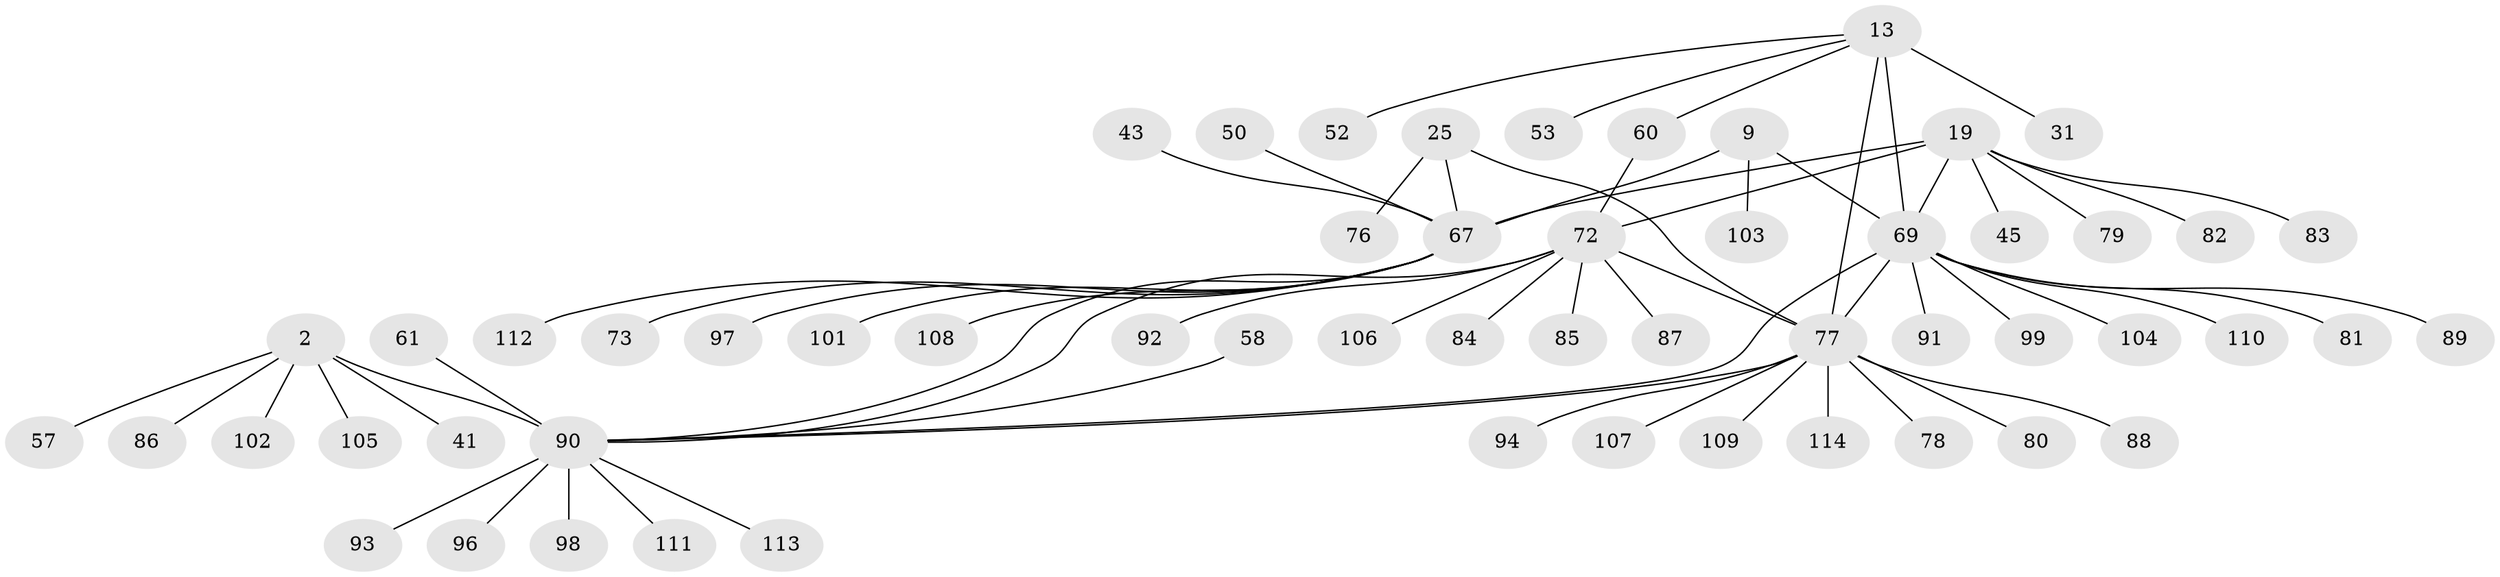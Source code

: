 // original degree distribution, {5: 0.03508771929824561, 8: 0.043859649122807015, 11: 0.017543859649122806, 10: 0.017543859649122806, 7: 0.06140350877192982, 6: 0.008771929824561403, 12: 0.008771929824561403, 9: 0.017543859649122806, 13: 0.008771929824561403, 3: 0.03508771929824561, 1: 0.6140350877192983, 2: 0.13157894736842105}
// Generated by graph-tools (version 1.1) at 2025/54/03/09/25 04:54:45]
// undirected, 57 vertices, 64 edges
graph export_dot {
graph [start="1"]
  node [color=gray90,style=filled];
  2 [super="+1"];
  9 [super="+6"];
  13 [super="+11"];
  19 [super="+18"];
  25 [super="+21"];
  31;
  41;
  43;
  45;
  50;
  52;
  53;
  57;
  58;
  60 [super="+54"];
  61;
  67 [super="+29+8+56"];
  69 [super="+15+33+36+38+40+42"];
  72 [super="+35"];
  73;
  76;
  77 [super="+64+68+70+71+75"];
  78;
  79;
  80;
  81;
  82;
  83 [super="+65"];
  84;
  85 [super="+49"];
  86 [super="+59"];
  87;
  88 [super="+62"];
  89;
  90 [super="+66+5+28+37+39+47+55"];
  91;
  92;
  93;
  94;
  96;
  97;
  98;
  99;
  101;
  102;
  103;
  104;
  105;
  106 [super="+63"];
  107;
  108 [super="+100"];
  109;
  110;
  111;
  112 [super="+95"];
  113;
  114;
  2 -- 57;
  2 -- 102;
  2 -- 105;
  2 -- 41;
  2 -- 86;
  2 -- 90 [weight=6];
  9 -- 69 [weight=2];
  9 -- 103;
  9 -- 67 [weight=6];
  13 -- 31;
  13 -- 52;
  13 -- 53;
  13 -- 60;
  13 -- 69 [weight=6];
  13 -- 77 [weight=2];
  19 -- 79;
  19 -- 82;
  19 -- 45;
  19 -- 83;
  19 -- 69;
  19 -- 67 [weight=3];
  19 -- 72 [weight=6];
  25 -- 76;
  25 -- 67;
  25 -- 77 [weight=6];
  43 -- 67;
  50 -- 67;
  58 -- 90;
  60 -- 72;
  61 -- 90;
  67 -- 101;
  67 -- 97;
  67 -- 73;
  67 -- 108;
  67 -- 112;
  67 -- 90 [weight=2];
  69 -- 77;
  69 -- 81;
  69 -- 89;
  69 -- 91;
  69 -- 99;
  69 -- 104;
  69 -- 110;
  69 -- 90;
  72 -- 106;
  72 -- 77;
  72 -- 92;
  72 -- 84;
  72 -- 85;
  72 -- 87;
  72 -- 90;
  77 -- 107;
  77 -- 78;
  77 -- 109;
  77 -- 80;
  77 -- 114;
  77 -- 88;
  77 -- 90;
  77 -- 94;
  90 -- 93;
  90 -- 96;
  90 -- 98;
  90 -- 111;
  90 -- 113;
}
